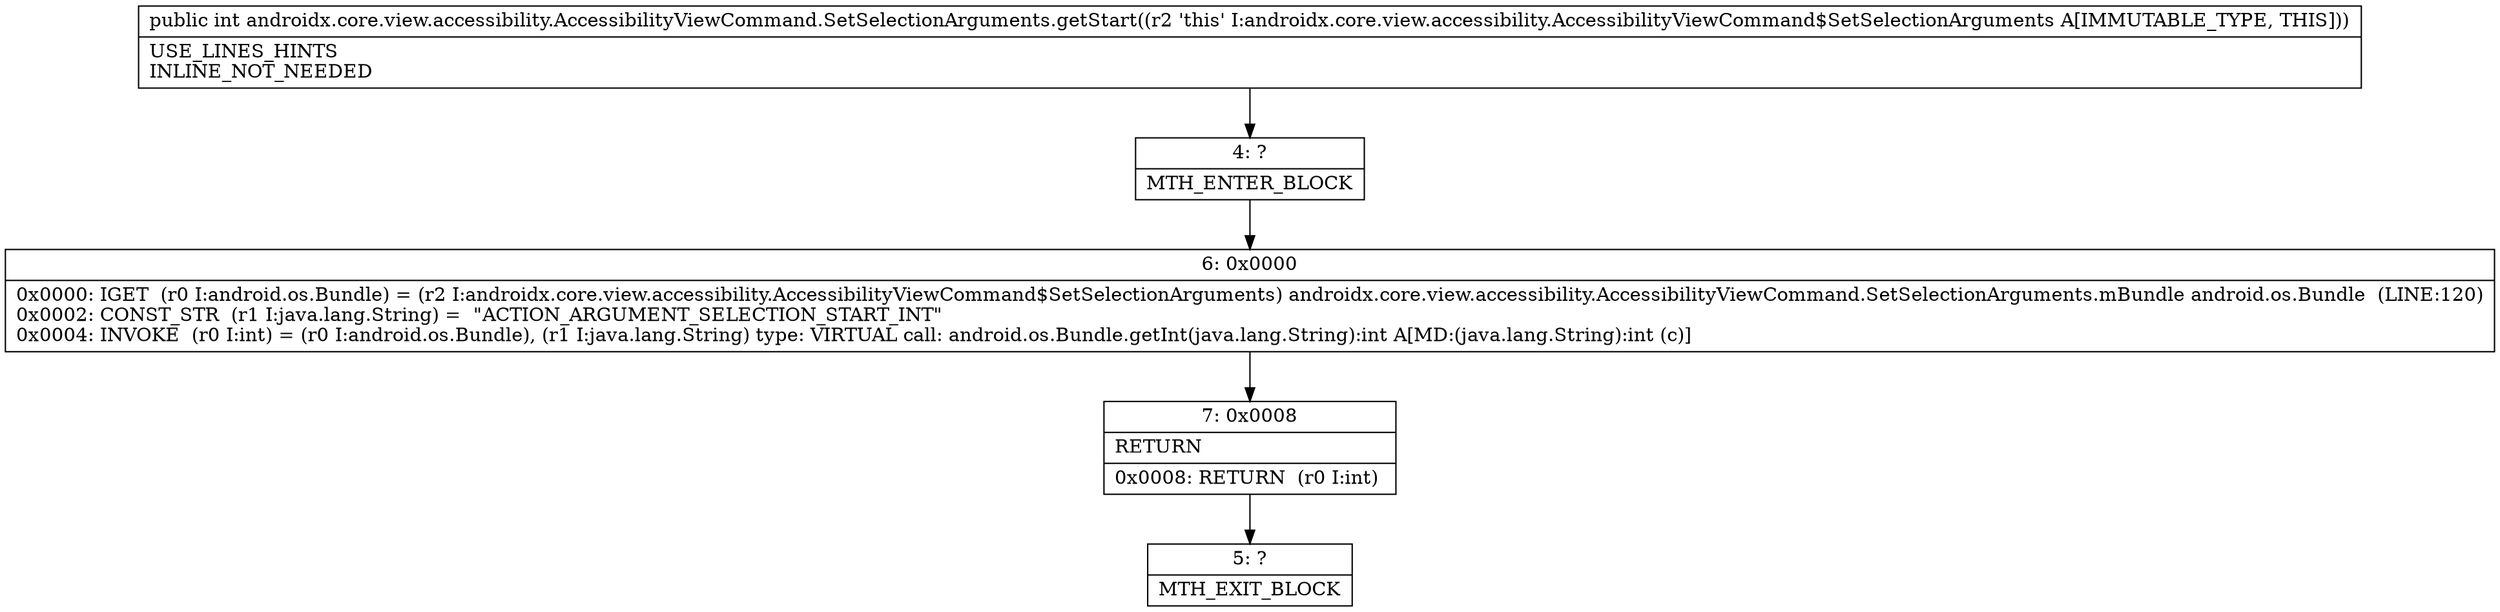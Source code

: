 digraph "CFG forandroidx.core.view.accessibility.AccessibilityViewCommand.SetSelectionArguments.getStart()I" {
Node_4 [shape=record,label="{4\:\ ?|MTH_ENTER_BLOCK\l}"];
Node_6 [shape=record,label="{6\:\ 0x0000|0x0000: IGET  (r0 I:android.os.Bundle) = (r2 I:androidx.core.view.accessibility.AccessibilityViewCommand$SetSelectionArguments) androidx.core.view.accessibility.AccessibilityViewCommand.SetSelectionArguments.mBundle android.os.Bundle  (LINE:120)\l0x0002: CONST_STR  (r1 I:java.lang.String) =  \"ACTION_ARGUMENT_SELECTION_START_INT\" \l0x0004: INVOKE  (r0 I:int) = (r0 I:android.os.Bundle), (r1 I:java.lang.String) type: VIRTUAL call: android.os.Bundle.getInt(java.lang.String):int A[MD:(java.lang.String):int (c)]\l}"];
Node_7 [shape=record,label="{7\:\ 0x0008|RETURN\l|0x0008: RETURN  (r0 I:int) \l}"];
Node_5 [shape=record,label="{5\:\ ?|MTH_EXIT_BLOCK\l}"];
MethodNode[shape=record,label="{public int androidx.core.view.accessibility.AccessibilityViewCommand.SetSelectionArguments.getStart((r2 'this' I:androidx.core.view.accessibility.AccessibilityViewCommand$SetSelectionArguments A[IMMUTABLE_TYPE, THIS]))  | USE_LINES_HINTS\lINLINE_NOT_NEEDED\l}"];
MethodNode -> Node_4;Node_4 -> Node_6;
Node_6 -> Node_7;
Node_7 -> Node_5;
}

